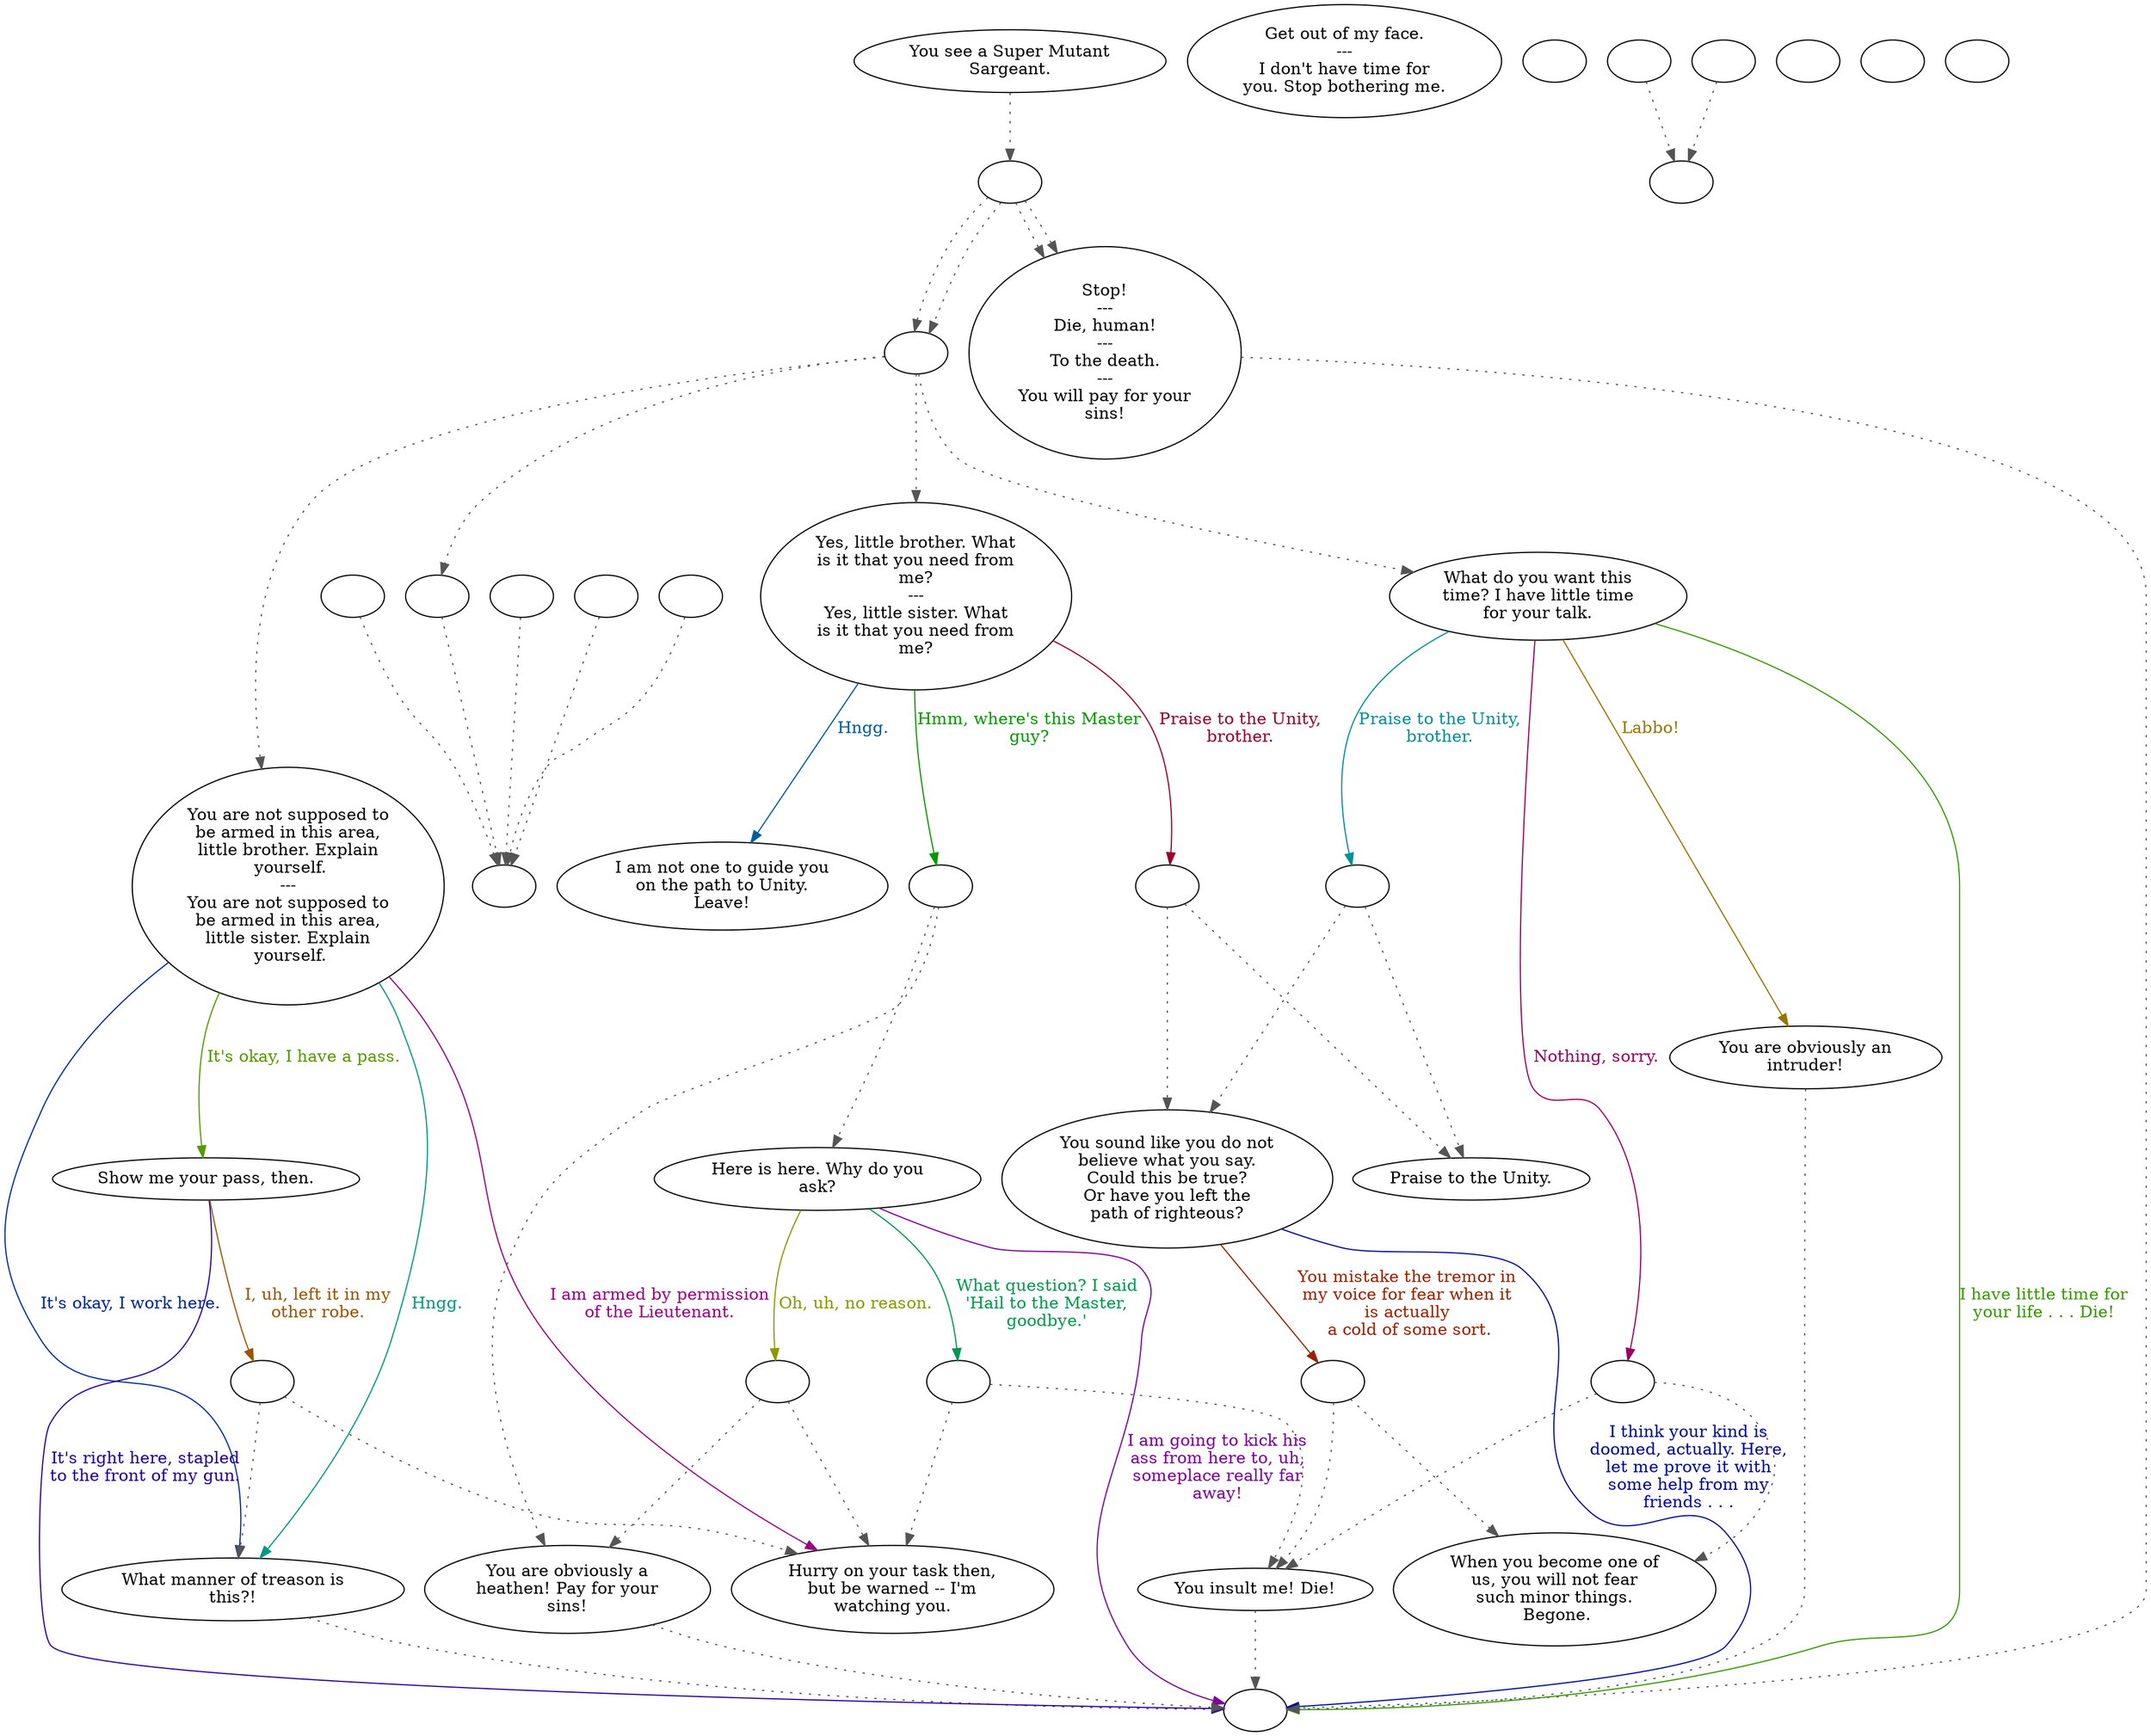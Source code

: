 digraph GENSARG {
  "start" [style=filled       fillcolor="#FFFFFF"       color="#000000"]
  "start" -> "pre_dialogue" [style=dotted color="#555555"]
  "start" [label="You see a Super Mutant\nSargeant."]
  "do_dialogue" [style=filled       fillcolor="#FFFFFF"       color="#000000"]
  "do_dialogue" -> "get_reaction" [style=dotted color="#555555"]
  "do_dialogue" -> "mutan01" [style=dotted color="#555555"]
  "do_dialogue" -> "mutan13" [style=dotted color="#555555"]
  "do_dialogue" -> "mutan05" [style=dotted color="#555555"]
  "do_dialogue" [label=""]
  "pre_dialogue" [style=filled       fillcolor="#FFFFFF"       color="#000000"]
  "pre_dialogue" -> "do_dialogue" [style=dotted color="#555555"]
  "pre_dialogue" -> "mutan00" [style=dotted color="#555555"]
  "pre_dialogue" -> "do_dialogue" [style=dotted color="#555555"]
  "pre_dialogue" -> "mutan00" [style=dotted color="#555555"]
  "pre_dialogue" [label=""]
  "mutan00" [style=filled       fillcolor="#FFFFFF"       color="#000000"]
  "mutan00" -> "mutancbt" [style=dotted color="#555555"]
  "mutan00" [label="Stop!\n---\nDie, human!\n---\nTo the death.\n---\nYou will pay for your\nsins!"]
  "mutan01" [style=filled       fillcolor="#FFFFFF"       color="#000000"]
  "mutan01" [label="You are not supposed to\nbe armed in this area,\nlittle brother. Explain\n yourself.\n---\nYou are not supposed to\nbe armed in this area,\nlittle sister. Explain\n yourself."]
  "mutan01" -> "mutan02" [label="It's okay, I work here." color="#002A99" fontcolor="#002A99"]
  "mutan01" -> "mutan03" [label="It's okay, I have a pass." color="#569900" fontcolor="#569900"]
  "mutan01" -> "mutan04" [label="I am armed by permission\nof the Lieutenant." color="#990083" fontcolor="#990083"]
  "mutan01" -> "mutan02" [label="Hngg." color="#009982" fontcolor="#009982"]
  "mutan02" [style=filled       fillcolor="#FFFFFF"       color="#000000"]
  "mutan02" -> "mutancbt" [style=dotted color="#555555"]
  "mutan02" [label="What manner of treason is\nthis?!"]
  "mutan03" [style=filled       fillcolor="#FFFFFF"       color="#000000"]
  "mutan03" [label="Show me your pass, then."]
  "mutan03" -> "mutan03a" [label="I, uh, left it in my\nother robe." color="#995600" fontcolor="#995600"]
  "mutan03" -> "mutancbt" [label="It's right here, stapled\nto the front of my gun." color="#290099" fontcolor="#290099"]
  "mutan03a" [style=filled       fillcolor="#FFFFFF"       color="#000000"]
  "mutan03a" -> "mutan04" [style=dotted color="#555555"]
  "mutan03a" -> "mutan02" [style=dotted color="#555555"]
  "mutan03a" [label=""]
  "mutan04" [style=filled       fillcolor="#FFFFFF"       color="#000000"]
  "mutan04" [label="Hurry on your task then,\nbut be warned -- I'm\nwatching you."]
  "mutan05" [style=filled       fillcolor="#FFFFFF"       color="#000000"]
  "mutan05" [label="Yes, little brother. What\nis it that you need from\nme?\n---\nYes, little sister. What\nis it that you need from\nme?"]
  "mutan05" -> "mutan05a" [label="Hmm, where's this Master\nguy?" color="#049900" fontcolor="#049900"]
  "mutan05" -> "mutan05b" [label="Praise to the Unity,\nbrother." color="#990030" fontcolor="#990030"]
  "mutan05" -> "mutan06" [label="Hngg." color="#005D99" fontcolor="#005D99"]
  "mutan05a" [style=filled       fillcolor="#FFFFFF"       color="#000000"]
  "mutan05a" -> "mutan08" [style=dotted color="#555555"]
  "mutan05a" -> "mutan07" [style=dotted color="#555555"]
  "mutan05a" [label=""]
  "mutan05b" [style=filled       fillcolor="#FFFFFF"       color="#000000"]
  "mutan05b" -> "mutan10" [style=dotted color="#555555"]
  "mutan05b" -> "mutan11" [style=dotted color="#555555"]
  "mutan05b" [label=""]
  "mutan06" [style=filled       fillcolor="#FFFFFF"       color="#000000"]
  "mutan06" [label="I am not one to guide you\non the path to Unity.\nLeave!"]
  "mutan07" [style=filled       fillcolor="#FFFFFF"       color="#000000"]
  "mutan07" -> "mutancbt" [style=dotted color="#555555"]
  "mutan07" [label="You are obviously a\nheathen! Pay for your\nsins!"]
  "mutan08" [style=filled       fillcolor="#FFFFFF"       color="#000000"]
  "mutan08" [label="Here is here. Why do you\nask?"]
  "mutan08" -> "mutan08a" [label="Oh, uh, no reason." color="#8A9900" fontcolor="#8A9900"]
  "mutan08" -> "mutancbt" [label="I am going to kick his\nass from here to, uh,\nsomeplace really far\naway!" color="#7C0099" fontcolor="#7C0099"]
  "mutan08" -> "mutan08b" [label="What question? I said\n'Hail to the Master,\ngoodbye.'" color="#00994F" fontcolor="#00994F"]
  "mutan08a" [style=filled       fillcolor="#FFFFFF"       color="#000000"]
  "mutan08a" -> "mutan04" [style=dotted color="#555555"]
  "mutan08a" -> "mutan07" [style=dotted color="#555555"]
  "mutan08a" [label=""]
  "mutan08b" [style=filled       fillcolor="#FFFFFF"       color="#000000"]
  "mutan08b" -> "mutan04" [style=dotted color="#555555"]
  "mutan08b" -> "mutan09" [style=dotted color="#555555"]
  "mutan08b" [label=""]
  "mutan09" [style=filled       fillcolor="#FFFFFF"       color="#000000"]
  "mutan09" -> "mutancbt" [style=dotted color="#555555"]
  "mutan09" [label="You insult me! Die!"]
  "mutan10" [style=filled       fillcolor="#FFFFFF"       color="#000000"]
  "mutan10" [label="Praise to the Unity."]
  "mutan11" [style=filled       fillcolor="#FFFFFF"       color="#000000"]
  "mutan11" [label="You sound like you do not\nbelieve what you say.\nCould this be true?\nOr have you left the\npath of righteous?"]
  "mutan11" -> "mutan11a" [label="You mistake the tremor in\nmy voice for fear when it\nis actually\n a cold of some sort." color="#992300" fontcolor="#992300"]
  "mutan11" -> "mutancbt" [label="I think your kind is\ndoomed, actually. Here,\nlet me prove it with\nsome help from my\nfriends . . ." color="#000A99" fontcolor="#000A99"]
  "mutan11a" [style=filled       fillcolor="#FFFFFF"       color="#000000"]
  "mutan11a" -> "mutan12" [style=dotted color="#555555"]
  "mutan11a" -> "mutan09" [style=dotted color="#555555"]
  "mutan11a" [label=""]
  "mutan12" [style=filled       fillcolor="#FFFFFF"       color="#000000"]
  "mutan12" [label="When you become one of\nus, you will not fear\nsuch minor things.\n Begone."]
  "mutan13" [style=filled       fillcolor="#FFFFFF"       color="#000000"]
  "mutan13" [label="What do you want this\ntime? I have little time\nfor your talk."]
  "mutan13" -> "mutancbt" [label="I have little time for\nyour life . . . Die!" color="#379900" fontcolor="#379900"]
  "mutan13" -> "mutan13a" [label="Nothing, sorry." color="#990063" fontcolor="#990063"]
  "mutan13" -> "mutan13b" [label="Praise to the Unity,\nbrother." color="#009099" fontcolor="#009099"]
  "mutan13" -> "mutan14" [label="Labbo!" color="#997500" fontcolor="#997500"]
  "mutan13a" [style=filled       fillcolor="#FFFFFF"       color="#000000"]
  "mutan13a" -> "mutan12" [style=dotted color="#555555"]
  "mutan13a" -> "mutan09" [style=dotted color="#555555"]
  "mutan13a" [label=""]
  "mutan13b" [style=filled       fillcolor="#FFFFFF"       color="#000000"]
  "mutan13b" -> "mutan10" [style=dotted color="#555555"]
  "mutan13b" -> "mutan11" [style=dotted color="#555555"]
  "mutan13b" [label=""]
  "mutan14" [style=filled       fillcolor="#FFFFFF"       color="#000000"]
  "mutan14" -> "mutancbt" [style=dotted color="#555555"]
  "mutan14" [label="You are obviously an\nintruder!"]
  "mutan15" [style=filled       fillcolor="#FFFFFF"       color="#000000"]
  "mutan15" [label="Get out of my face.\n---\nI don't have time for\nyou. Stop bothering me."]
  "mutanend" [style=filled       fillcolor="#FFFFFF"       color="#000000"]
  "mutanend" [label=""]
  "mutancbt" [style=filled       fillcolor="#FFFFFF"       color="#000000"]
  "mutancbt" [label=""]
  "get_reaction" [style=filled       fillcolor="#FFFFFF"       color="#000000"]
  "get_reaction" -> "ReactToLevel" [style=dotted color="#555555"]
  "get_reaction" [label=""]
  "ReactToLevel" [style=filled       fillcolor="#FFFFFF"       color="#000000"]
  "ReactToLevel" [label=""]
  "LevelToReact" [style=filled       fillcolor="#FFFFFF"       color="#000000"]
  "LevelToReact" [label=""]
  "UpReact" [style=filled       fillcolor="#FFFFFF"       color="#000000"]
  "UpReact" -> "ReactToLevel" [style=dotted color="#555555"]
  "UpReact" [label=""]
  "DownReact" [style=filled       fillcolor="#FFFFFF"       color="#000000"]
  "DownReact" -> "ReactToLevel" [style=dotted color="#555555"]
  "DownReact" [label=""]
  "BottomReact" [style=filled       fillcolor="#FFFFFF"       color="#000000"]
  "BottomReact" [label=""]
  "TopReact" [style=filled       fillcolor="#FFFFFF"       color="#000000"]
  "TopReact" [label=""]
  "BigUpReact" [style=filled       fillcolor="#FFFFFF"       color="#000000"]
  "BigUpReact" -> "ReactToLevel" [style=dotted color="#555555"]
  "BigUpReact" [label=""]
  "BigDownReact" [style=filled       fillcolor="#FFFFFF"       color="#000000"]
  "BigDownReact" -> "ReactToLevel" [style=dotted color="#555555"]
  "BigDownReact" [label=""]
  "UpReactLevel" [style=filled       fillcolor="#FFFFFF"       color="#000000"]
  "UpReactLevel" -> "LevelToReact" [style=dotted color="#555555"]
  "UpReactLevel" [label=""]
  "DownReactLevel" [style=filled       fillcolor="#FFFFFF"       color="#000000"]
  "DownReactLevel" -> "LevelToReact" [style=dotted color="#555555"]
  "DownReactLevel" [label=""]
  "Goodbyes" [style=filled       fillcolor="#FFFFFF"       color="#000000"]
  "Goodbyes" [label=""]
}